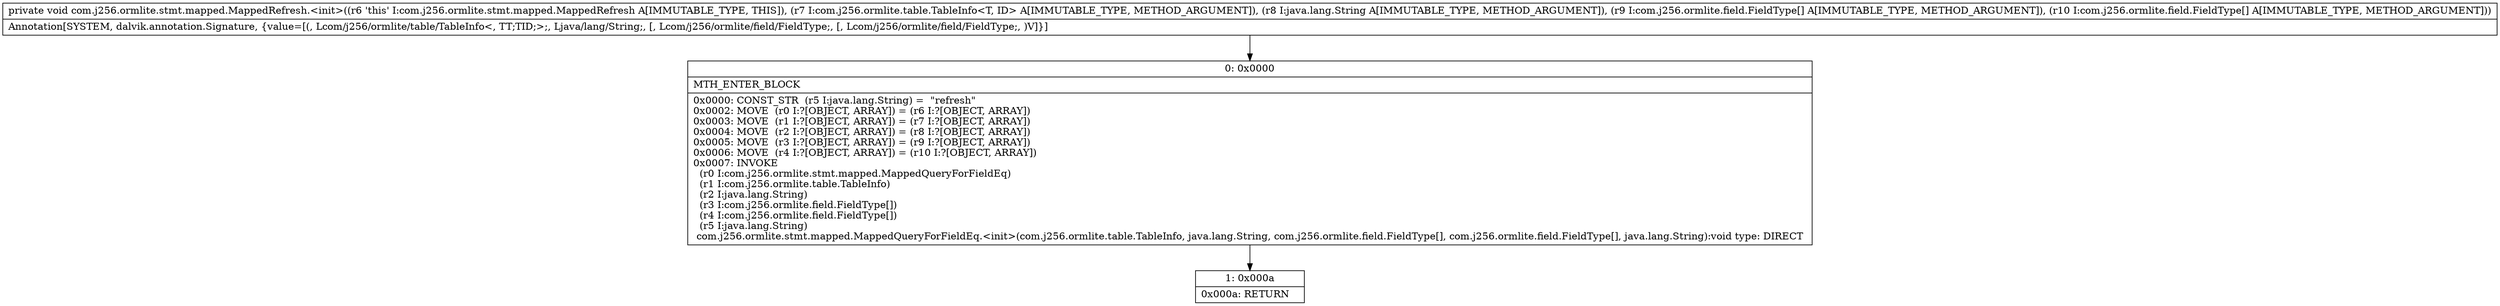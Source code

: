 digraph "CFG forcom.j256.ormlite.stmt.mapped.MappedRefresh.\<init\>(Lcom\/j256\/ormlite\/table\/TableInfo;Ljava\/lang\/String;[Lcom\/j256\/ormlite\/field\/FieldType;[Lcom\/j256\/ormlite\/field\/FieldType;)V" {
Node_0 [shape=record,label="{0\:\ 0x0000|MTH_ENTER_BLOCK\l|0x0000: CONST_STR  (r5 I:java.lang.String) =  \"refresh\" \l0x0002: MOVE  (r0 I:?[OBJECT, ARRAY]) = (r6 I:?[OBJECT, ARRAY]) \l0x0003: MOVE  (r1 I:?[OBJECT, ARRAY]) = (r7 I:?[OBJECT, ARRAY]) \l0x0004: MOVE  (r2 I:?[OBJECT, ARRAY]) = (r8 I:?[OBJECT, ARRAY]) \l0x0005: MOVE  (r3 I:?[OBJECT, ARRAY]) = (r9 I:?[OBJECT, ARRAY]) \l0x0006: MOVE  (r4 I:?[OBJECT, ARRAY]) = (r10 I:?[OBJECT, ARRAY]) \l0x0007: INVOKE  \l  (r0 I:com.j256.ormlite.stmt.mapped.MappedQueryForFieldEq)\l  (r1 I:com.j256.ormlite.table.TableInfo)\l  (r2 I:java.lang.String)\l  (r3 I:com.j256.ormlite.field.FieldType[])\l  (r4 I:com.j256.ormlite.field.FieldType[])\l  (r5 I:java.lang.String)\l com.j256.ormlite.stmt.mapped.MappedQueryForFieldEq.\<init\>(com.j256.ormlite.table.TableInfo, java.lang.String, com.j256.ormlite.field.FieldType[], com.j256.ormlite.field.FieldType[], java.lang.String):void type: DIRECT \l}"];
Node_1 [shape=record,label="{1\:\ 0x000a|0x000a: RETURN   \l}"];
MethodNode[shape=record,label="{private void com.j256.ormlite.stmt.mapped.MappedRefresh.\<init\>((r6 'this' I:com.j256.ormlite.stmt.mapped.MappedRefresh A[IMMUTABLE_TYPE, THIS]), (r7 I:com.j256.ormlite.table.TableInfo\<T, ID\> A[IMMUTABLE_TYPE, METHOD_ARGUMENT]), (r8 I:java.lang.String A[IMMUTABLE_TYPE, METHOD_ARGUMENT]), (r9 I:com.j256.ormlite.field.FieldType[] A[IMMUTABLE_TYPE, METHOD_ARGUMENT]), (r10 I:com.j256.ormlite.field.FieldType[] A[IMMUTABLE_TYPE, METHOD_ARGUMENT]))  | Annotation[SYSTEM, dalvik.annotation.Signature, \{value=[(, Lcom\/j256\/ormlite\/table\/TableInfo\<, TT;TID;\>;, Ljava\/lang\/String;, [, Lcom\/j256\/ormlite\/field\/FieldType;, [, Lcom\/j256\/ormlite\/field\/FieldType;, )V]\}]\l}"];
MethodNode -> Node_0;
Node_0 -> Node_1;
}

